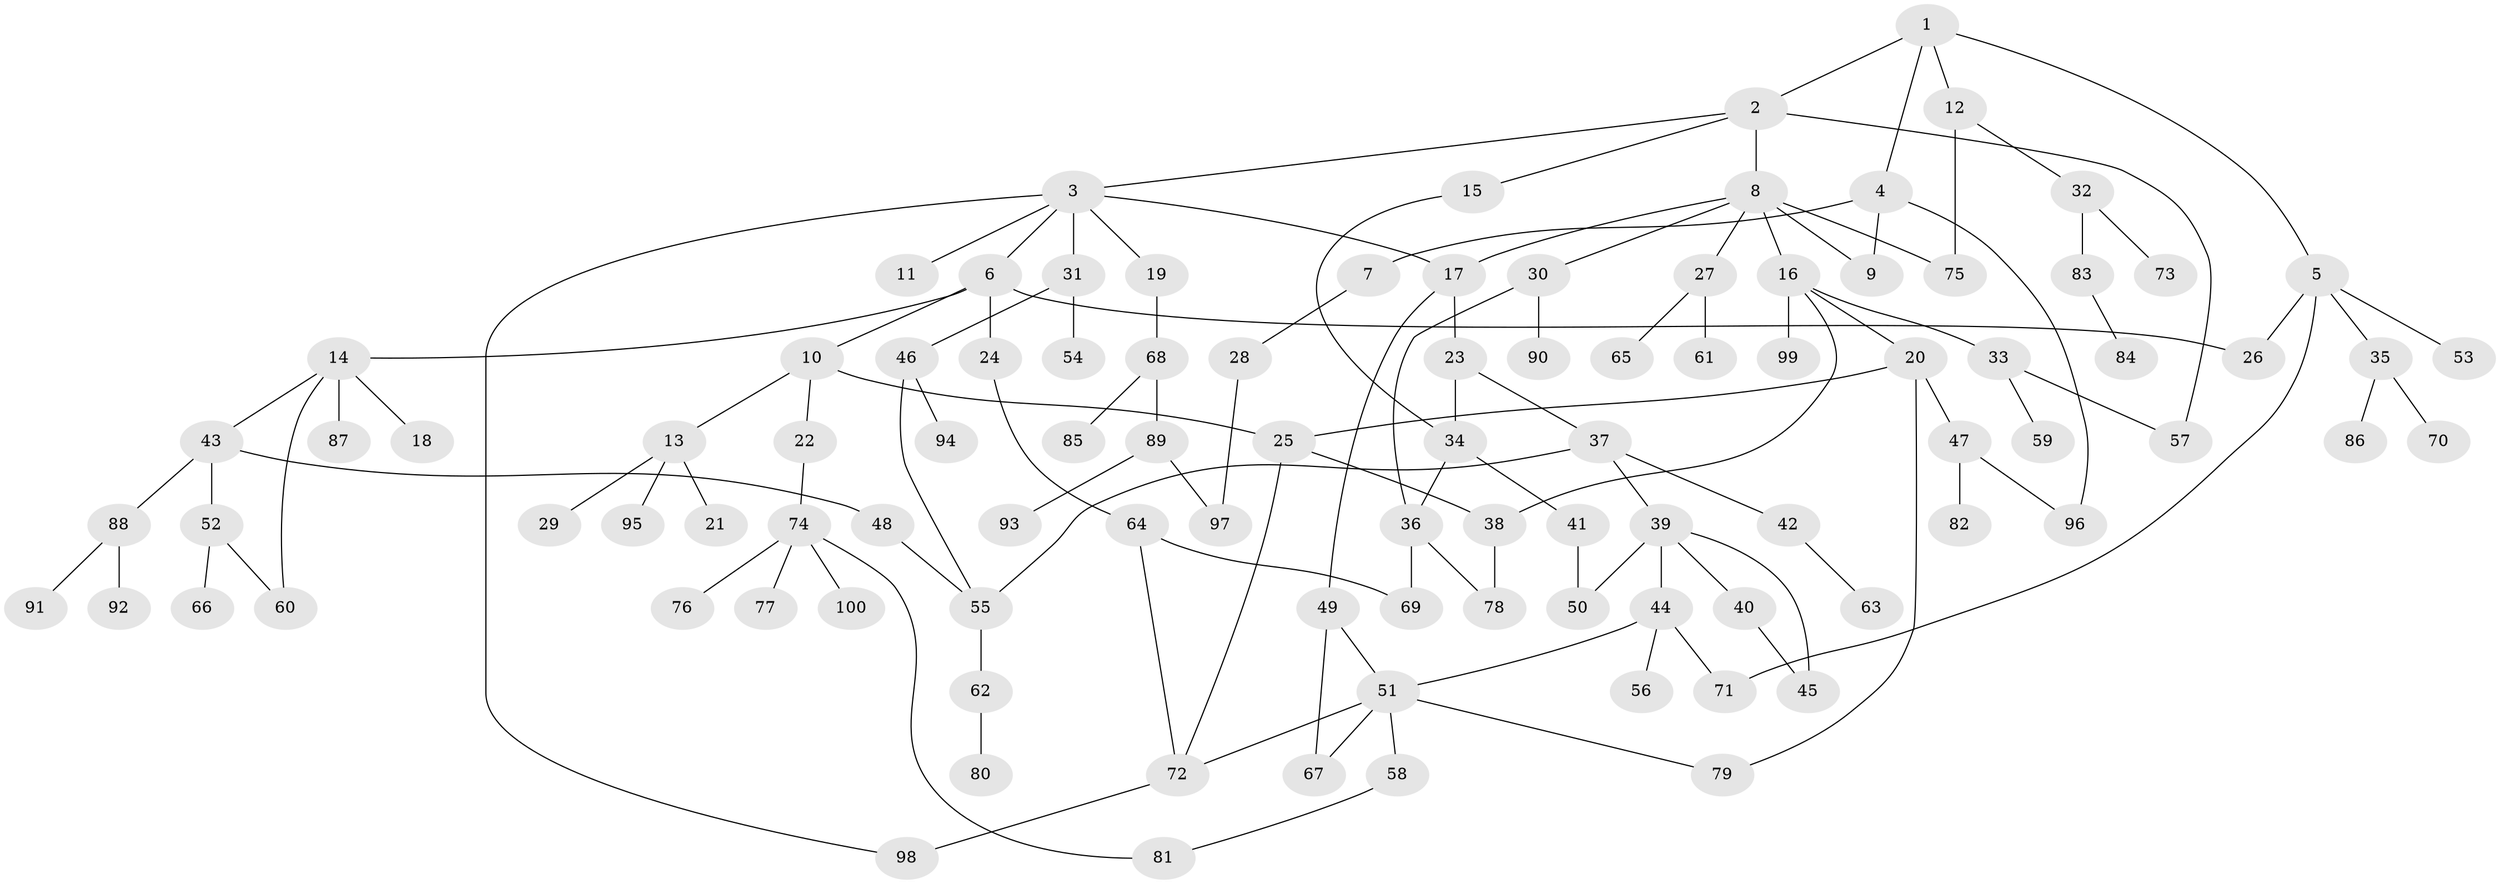// Generated by graph-tools (version 1.1) at 2025/11/02/21/25 10:11:06]
// undirected, 100 vertices, 125 edges
graph export_dot {
graph [start="1"]
  node [color=gray90,style=filled];
  1;
  2;
  3;
  4;
  5;
  6;
  7;
  8;
  9;
  10;
  11;
  12;
  13;
  14;
  15;
  16;
  17;
  18;
  19;
  20;
  21;
  22;
  23;
  24;
  25;
  26;
  27;
  28;
  29;
  30;
  31;
  32;
  33;
  34;
  35;
  36;
  37;
  38;
  39;
  40;
  41;
  42;
  43;
  44;
  45;
  46;
  47;
  48;
  49;
  50;
  51;
  52;
  53;
  54;
  55;
  56;
  57;
  58;
  59;
  60;
  61;
  62;
  63;
  64;
  65;
  66;
  67;
  68;
  69;
  70;
  71;
  72;
  73;
  74;
  75;
  76;
  77;
  78;
  79;
  80;
  81;
  82;
  83;
  84;
  85;
  86;
  87;
  88;
  89;
  90;
  91;
  92;
  93;
  94;
  95;
  96;
  97;
  98;
  99;
  100;
  1 -- 2;
  1 -- 4;
  1 -- 5;
  1 -- 12;
  2 -- 3;
  2 -- 8;
  2 -- 15;
  2 -- 57;
  3 -- 6;
  3 -- 11;
  3 -- 17;
  3 -- 19;
  3 -- 31;
  3 -- 98;
  4 -- 7;
  4 -- 9;
  4 -- 96;
  5 -- 35;
  5 -- 53;
  5 -- 71;
  5 -- 26;
  6 -- 10;
  6 -- 14;
  6 -- 24;
  6 -- 26;
  7 -- 28;
  8 -- 16;
  8 -- 27;
  8 -- 30;
  8 -- 75;
  8 -- 9;
  8 -- 17;
  10 -- 13;
  10 -- 22;
  10 -- 25;
  12 -- 32;
  12 -- 75;
  13 -- 21;
  13 -- 29;
  13 -- 95;
  14 -- 18;
  14 -- 43;
  14 -- 87;
  14 -- 60;
  15 -- 34;
  16 -- 20;
  16 -- 33;
  16 -- 38;
  16 -- 99;
  17 -- 23;
  17 -- 49;
  19 -- 68;
  20 -- 25;
  20 -- 47;
  20 -- 79;
  22 -- 74;
  23 -- 37;
  23 -- 34;
  24 -- 64;
  25 -- 72;
  25 -- 38;
  27 -- 61;
  27 -- 65;
  28 -- 97;
  30 -- 90;
  30 -- 36;
  31 -- 46;
  31 -- 54;
  32 -- 73;
  32 -- 83;
  33 -- 59;
  33 -- 57;
  34 -- 36;
  34 -- 41;
  35 -- 70;
  35 -- 86;
  36 -- 78;
  36 -- 69;
  37 -- 39;
  37 -- 42;
  37 -- 55;
  38 -- 78;
  39 -- 40;
  39 -- 44;
  39 -- 45;
  39 -- 50;
  40 -- 45;
  41 -- 50;
  42 -- 63;
  43 -- 48;
  43 -- 52;
  43 -- 88;
  44 -- 56;
  44 -- 71;
  44 -- 51;
  46 -- 94;
  46 -- 55;
  47 -- 82;
  47 -- 96;
  48 -- 55;
  49 -- 51;
  49 -- 67;
  51 -- 58;
  51 -- 79;
  51 -- 67;
  51 -- 72;
  52 -- 60;
  52 -- 66;
  55 -- 62;
  58 -- 81;
  62 -- 80;
  64 -- 69;
  64 -- 72;
  68 -- 85;
  68 -- 89;
  72 -- 98;
  74 -- 76;
  74 -- 77;
  74 -- 100;
  74 -- 81;
  83 -- 84;
  88 -- 91;
  88 -- 92;
  89 -- 93;
  89 -- 97;
}
